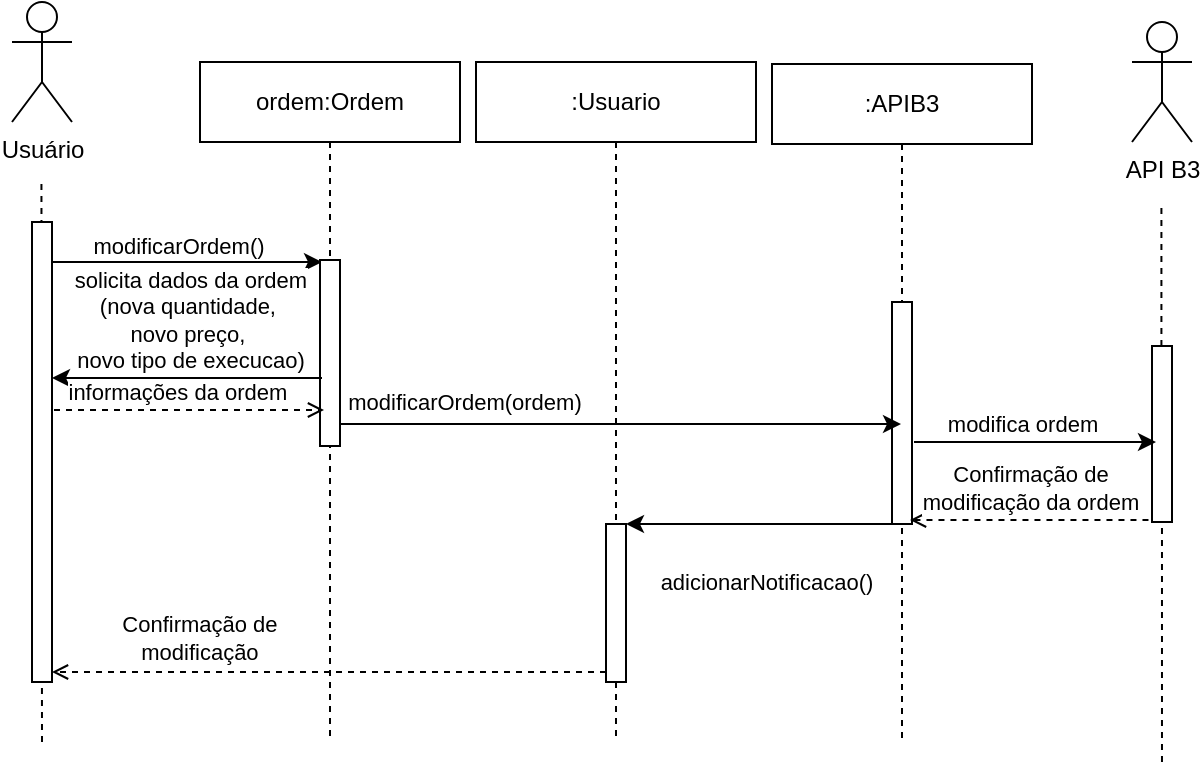 <mxfile version="24.7.8">
  <diagram name="Página-1" id="LUhKTUrMw7wmdxUSNtai">
    <mxGraphModel dx="819" dy="478" grid="0" gridSize="10" guides="0" tooltips="1" connect="0" arrows="0" fold="1" page="1" pageScale="1" pageWidth="827" pageHeight="1169" math="0" shadow="0">
      <root>
        <mxCell id="0" />
        <mxCell id="1" parent="0" />
        <mxCell id="LeFruTOL68ddHuIKSZCm-1" value="Usuário" style="shape=umlActor;verticalLabelPosition=bottom;verticalAlign=top;html=1;" parent="1" vertex="1">
          <mxGeometry x="320" y="70" width="30" height="60" as="geometry" />
        </mxCell>
        <mxCell id="LeFruTOL68ddHuIKSZCm-2" value="" style="endArrow=none;dashed=1;html=1;rounded=0;" parent="1" edge="1">
          <mxGeometry width="50" height="50" relative="1" as="geometry">
            <mxPoint x="335" y="440" as="sourcePoint" />
            <mxPoint x="334.72" y="160" as="targetPoint" />
          </mxGeometry>
        </mxCell>
        <mxCell id="LeFruTOL68ddHuIKSZCm-3" style="edgeStyle=orthogonalEdgeStyle;rounded=0;orthogonalLoop=1;jettySize=auto;html=1;curved=0;" parent="1" edge="1">
          <mxGeometry relative="1" as="geometry">
            <mxPoint x="340" y="200" as="sourcePoint" />
            <mxPoint x="475" y="200" as="targetPoint" />
            <Array as="points" />
          </mxGeometry>
        </mxCell>
        <mxCell id="LeFruTOL68ddHuIKSZCm-4" value="modificarOrdem()" style="edgeLabel;html=1;align=center;verticalAlign=middle;resizable=0;points=[];" parent="LeFruTOL68ddHuIKSZCm-3" vertex="1" connectable="0">
          <mxGeometry x="-0.128" y="1" relative="1" as="geometry">
            <mxPoint x="4" y="-7" as="offset" />
          </mxGeometry>
        </mxCell>
        <mxCell id="LeFruTOL68ddHuIKSZCm-5" value="" style="html=1;points=[[0,0,0,0,5],[0,1,0,0,-5],[1,0,0,0,5],[1,1,0,0,-5]];perimeter=orthogonalPerimeter;outlineConnect=0;targetShapes=umlLifeline;portConstraint=eastwest;newEdgeStyle={&quot;curved&quot;:0,&quot;rounded&quot;:0};" parent="1" vertex="1">
          <mxGeometry x="330" y="180" width="10" height="230" as="geometry" />
        </mxCell>
        <mxCell id="LeFruTOL68ddHuIKSZCm-6" value=":Usuario" style="shape=umlLifeline;perimeter=lifelinePerimeter;whiteSpace=wrap;html=1;container=1;dropTarget=0;collapsible=0;recursiveResize=0;outlineConnect=0;portConstraint=eastwest;newEdgeStyle={&quot;curved&quot;:0,&quot;rounded&quot;:0};" parent="1" vertex="1">
          <mxGeometry x="552" y="100" width="140" height="340" as="geometry" />
        </mxCell>
        <mxCell id="LeFruTOL68ddHuIKSZCm-7" value="" style="html=1;points=[[0,0,0,0,5],[0,1,0,0,-5],[1,0,0,0,5],[1,1,0,0,-5]];perimeter=orthogonalPerimeter;outlineConnect=0;targetShapes=umlLifeline;portConstraint=eastwest;newEdgeStyle={&quot;curved&quot;:0,&quot;rounded&quot;:0};" parent="LeFruTOL68ddHuIKSZCm-6" vertex="1">
          <mxGeometry x="65" y="231" width="10" height="79" as="geometry" />
        </mxCell>
        <mxCell id="LeFruTOL68ddHuIKSZCm-8" value=":APIB3" style="shape=umlLifeline;perimeter=lifelinePerimeter;whiteSpace=wrap;html=1;container=1;dropTarget=0;collapsible=0;recursiveResize=0;outlineConnect=0;portConstraint=eastwest;newEdgeStyle={&quot;curved&quot;:0,&quot;rounded&quot;:0};" parent="1" vertex="1">
          <mxGeometry x="700" y="101" width="130" height="339" as="geometry" />
        </mxCell>
        <mxCell id="LeFruTOL68ddHuIKSZCm-54" value="" style="html=1;points=[[0,0,0,0,5],[0,1,0,0,-5],[1,0,0,0,5],[1,1,0,0,-5]];perimeter=orthogonalPerimeter;outlineConnect=0;targetShapes=umlLifeline;portConstraint=eastwest;newEdgeStyle={&quot;curved&quot;:0,&quot;rounded&quot;:0};" parent="LeFruTOL68ddHuIKSZCm-8" vertex="1">
          <mxGeometry x="60" y="119" width="10" height="111" as="geometry" />
        </mxCell>
        <mxCell id="LeFruTOL68ddHuIKSZCm-14" value="" style="edgeStyle=none;orthogonalLoop=1;jettySize=auto;html=1;rounded=0;dashed=1;startArrow=none;startFill=0;endArrow=open;endFill=0;exitX=0;exitY=1;exitDx=0;exitDy=-5;exitPerimeter=0;" parent="1" source="LeFruTOL68ddHuIKSZCm-7" target="LeFruTOL68ddHuIKSZCm-5" edge="1">
          <mxGeometry width="100" relative="1" as="geometry">
            <mxPoint x="690" y="441" as="sourcePoint" />
            <mxPoint x="342" y="442" as="targetPoint" />
            <Array as="points" />
          </mxGeometry>
        </mxCell>
        <mxCell id="LeFruTOL68ddHuIKSZCm-15" value="Confirmação de&amp;nbsp;&lt;div&gt;modificação&amp;nbsp;&lt;/div&gt;" style="edgeLabel;html=1;align=center;verticalAlign=middle;resizable=0;points=[];" parent="LeFruTOL68ddHuIKSZCm-14" vertex="1" connectable="0">
          <mxGeometry x="-0.16" y="1" relative="1" as="geometry">
            <mxPoint x="-86" y="-18" as="offset" />
          </mxGeometry>
        </mxCell>
        <mxCell id="LeFruTOL68ddHuIKSZCm-16" value="ordem:Ordem" style="shape=umlLifeline;perimeter=lifelinePerimeter;whiteSpace=wrap;html=1;container=1;dropTarget=0;collapsible=0;recursiveResize=0;outlineConnect=0;portConstraint=eastwest;newEdgeStyle={&quot;curved&quot;:0,&quot;rounded&quot;:0};" parent="1" vertex="1">
          <mxGeometry x="414" y="100" width="130" height="340" as="geometry" />
        </mxCell>
        <mxCell id="LeFruTOL68ddHuIKSZCm-17" value="" style="html=1;points=[[0,0,0,0,5],[0,1,0,0,-5],[1,0,0,0,5],[1,1,0,0,-5]];perimeter=orthogonalPerimeter;outlineConnect=0;targetShapes=umlLifeline;portConstraint=eastwest;newEdgeStyle={&quot;curved&quot;:0,&quot;rounded&quot;:0};" parent="LeFruTOL68ddHuIKSZCm-16" vertex="1">
          <mxGeometry x="60" y="99" width="10" height="93" as="geometry" />
        </mxCell>
        <mxCell id="LeFruTOL68ddHuIKSZCm-40" value="" style="endArrow=classic;html=1;rounded=0;" parent="1" source="LeFruTOL68ddHuIKSZCm-54" target="LeFruTOL68ddHuIKSZCm-7" edge="1">
          <mxGeometry width="50" height="50" relative="1" as="geometry">
            <mxPoint x="747" y="331" as="sourcePoint" />
            <mxPoint x="627" y="415" as="targetPoint" />
          </mxGeometry>
        </mxCell>
        <mxCell id="LeFruTOL68ddHuIKSZCm-41" value="adicionarNotificacao()" style="edgeLabel;html=1;align=center;verticalAlign=middle;resizable=0;points=[];" parent="LeFruTOL68ddHuIKSZCm-40" vertex="1" connectable="0">
          <mxGeometry x="0.329" y="-2" relative="1" as="geometry">
            <mxPoint x="25" y="31" as="offset" />
          </mxGeometry>
        </mxCell>
        <mxCell id="LeFruTOL68ddHuIKSZCm-52" style="edgeStyle=orthogonalEdgeStyle;rounded=0;orthogonalLoop=1;jettySize=auto;html=1;curved=0;exitX=1;exitY=1;exitDx=0;exitDy=0;exitPerimeter=0;" parent="1" target="LeFruTOL68ddHuIKSZCm-8" edge="1">
          <mxGeometry relative="1" as="geometry">
            <mxPoint x="484.0" y="218.24" as="sourcePoint" />
            <mxPoint x="854.5" y="271.757" as="targetPoint" />
            <Array as="points">
              <mxPoint x="484" y="281" />
            </Array>
          </mxGeometry>
        </mxCell>
        <mxCell id="LeFruTOL68ddHuIKSZCm-53" value="modificarOrdem(ordem)" style="edgeLabel;html=1;align=center;verticalAlign=middle;resizable=0;points=[];" parent="LeFruTOL68ddHuIKSZCm-52" vertex="1" connectable="0">
          <mxGeometry x="-0.128" y="1" relative="1" as="geometry">
            <mxPoint x="-25" y="-10" as="offset" />
          </mxGeometry>
        </mxCell>
        <mxCell id="cZG0biF8OXEsiVtM545H-1" value="API B3" style="shape=umlActor;verticalLabelPosition=bottom;verticalAlign=top;html=1;" parent="1" vertex="1">
          <mxGeometry x="880" y="80" width="30" height="60" as="geometry" />
        </mxCell>
        <mxCell id="cZG0biF8OXEsiVtM545H-2" value="" style="endArrow=none;dashed=1;html=1;rounded=0;" parent="1" source="cZG0biF8OXEsiVtM545H-3" edge="1">
          <mxGeometry width="50" height="50" relative="1" as="geometry">
            <mxPoint x="894.99" y="450" as="sourcePoint" />
            <mxPoint x="894.71" y="170" as="targetPoint" />
          </mxGeometry>
        </mxCell>
        <mxCell id="cZG0biF8OXEsiVtM545H-4" value="" style="endArrow=none;dashed=1;html=1;rounded=0;" parent="1" target="cZG0biF8OXEsiVtM545H-3" edge="1">
          <mxGeometry width="50" height="50" relative="1" as="geometry">
            <mxPoint x="894.99" y="450" as="sourcePoint" />
            <mxPoint x="894.71" y="170" as="targetPoint" />
          </mxGeometry>
        </mxCell>
        <mxCell id="cZG0biF8OXEsiVtM545H-3" value="" style="html=1;points=[[0,0,0,0,5],[0,1,0,0,-5],[1,0,0,0,5],[1,1,0,0,-5]];perimeter=orthogonalPerimeter;outlineConnect=0;targetShapes=umlLifeline;portConstraint=eastwest;newEdgeStyle={&quot;curved&quot;:0,&quot;rounded&quot;:0};" parent="1" vertex="1">
          <mxGeometry x="890" y="242" width="10" height="88" as="geometry" />
        </mxCell>
        <mxCell id="cZG0biF8OXEsiVtM545H-5" value="" style="endArrow=classic;html=1;rounded=0;" parent="1" edge="1">
          <mxGeometry width="50" height="50" relative="1" as="geometry">
            <mxPoint x="771" y="290" as="sourcePoint" />
            <mxPoint x="892" y="290" as="targetPoint" />
          </mxGeometry>
        </mxCell>
        <mxCell id="cZG0biF8OXEsiVtM545H-6" value="modifica ordem" style="edgeLabel;html=1;align=center;verticalAlign=middle;resizable=0;points=[];" parent="cZG0biF8OXEsiVtM545H-5" vertex="1" connectable="0">
          <mxGeometry x="-0.44" relative="1" as="geometry">
            <mxPoint x="20" y="-9" as="offset" />
          </mxGeometry>
        </mxCell>
        <mxCell id="cZG0biF8OXEsiVtM545H-7" value="" style="endArrow=none;html=1;rounded=0;startArrow=open;startFill=0;endFill=0;dashed=1;" parent="1" edge="1">
          <mxGeometry width="50" height="50" relative="1" as="geometry">
            <mxPoint x="769" y="329" as="sourcePoint" />
            <mxPoint x="890" y="329" as="targetPoint" />
          </mxGeometry>
        </mxCell>
        <mxCell id="cZG0biF8OXEsiVtM545H-8" value="Confirmação de&lt;div&gt;modificação da ordem&lt;/div&gt;" style="edgeLabel;html=1;align=center;verticalAlign=middle;resizable=0;points=[];" parent="cZG0biF8OXEsiVtM545H-7" vertex="1" connectable="0">
          <mxGeometry x="-0.44" relative="1" as="geometry">
            <mxPoint x="26" y="-16" as="offset" />
          </mxGeometry>
        </mxCell>
        <mxCell id="RtnCjoNbt2poetdWACqC-1" style="edgeStyle=orthogonalEdgeStyle;rounded=0;orthogonalLoop=1;jettySize=auto;html=1;curved=0;startArrow=classic;startFill=1;endArrow=none;endFill=0;" parent="1" edge="1">
          <mxGeometry relative="1" as="geometry">
            <mxPoint x="340" y="258" as="sourcePoint" />
            <mxPoint x="475" y="258" as="targetPoint" />
            <Array as="points" />
          </mxGeometry>
        </mxCell>
        <mxCell id="RtnCjoNbt2poetdWACqC-2" value="solicita dados da ordem&lt;div&gt;(nova quantidade,&amp;nbsp;&lt;/div&gt;&lt;div&gt;novo preço,&amp;nbsp;&lt;/div&gt;&lt;div&gt;novo tipo de execucao)&lt;/div&gt;" style="edgeLabel;html=1;align=center;verticalAlign=middle;resizable=0;points=[];" parent="RtnCjoNbt2poetdWACqC-1" vertex="1" connectable="0">
          <mxGeometry x="-0.128" y="1" relative="1" as="geometry">
            <mxPoint x="10" y="-28" as="offset" />
          </mxGeometry>
        </mxCell>
        <mxCell id="RtnCjoNbt2poetdWACqC-3" style="edgeStyle=orthogonalEdgeStyle;rounded=0;orthogonalLoop=1;jettySize=auto;html=1;curved=0;startArrow=none;startFill=0;endArrow=open;endFill=0;dashed=1;" parent="1" edge="1">
          <mxGeometry relative="1" as="geometry">
            <mxPoint x="341" y="274" as="sourcePoint" />
            <mxPoint x="476" y="274" as="targetPoint" />
            <Array as="points" />
          </mxGeometry>
        </mxCell>
        <mxCell id="RtnCjoNbt2poetdWACqC-4" value="informações da ordem&amp;nbsp;" style="edgeLabel;html=1;align=center;verticalAlign=middle;resizable=0;points=[];" parent="RtnCjoNbt2poetdWACqC-3" vertex="1" connectable="0">
          <mxGeometry x="-0.128" y="1" relative="1" as="geometry">
            <mxPoint x="4" y="-8" as="offset" />
          </mxGeometry>
        </mxCell>
      </root>
    </mxGraphModel>
  </diagram>
</mxfile>

